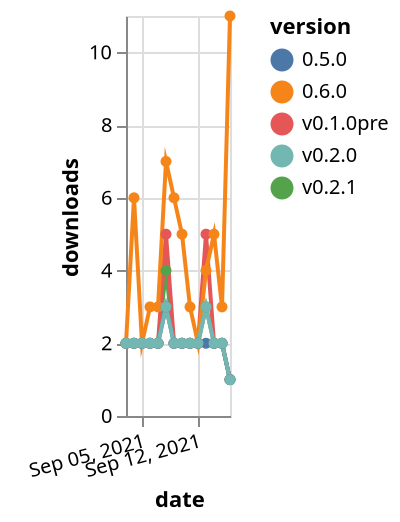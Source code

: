 {"$schema": "https://vega.github.io/schema/vega-lite/v5.json", "description": "A simple bar chart with embedded data.", "data": {"values": [{"date": "2021-09-03", "total": 7724, "delta": 2, "version": "v0.2.1"}, {"date": "2021-09-04", "total": 7726, "delta": 2, "version": "v0.2.1"}, {"date": "2021-09-05", "total": 7728, "delta": 2, "version": "v0.2.1"}, {"date": "2021-09-06", "total": 7730, "delta": 2, "version": "v0.2.1"}, {"date": "2021-09-07", "total": 7732, "delta": 2, "version": "v0.2.1"}, {"date": "2021-09-08", "total": 7736, "delta": 4, "version": "v0.2.1"}, {"date": "2021-09-09", "total": 7738, "delta": 2, "version": "v0.2.1"}, {"date": "2021-09-10", "total": 7740, "delta": 2, "version": "v0.2.1"}, {"date": "2021-09-11", "total": 7742, "delta": 2, "version": "v0.2.1"}, {"date": "2021-09-12", "total": 7744, "delta": 2, "version": "v0.2.1"}, {"date": "2021-09-13", "total": 7747, "delta": 3, "version": "v0.2.1"}, {"date": "2021-09-14", "total": 7749, "delta": 2, "version": "v0.2.1"}, {"date": "2021-09-15", "total": 7751, "delta": 2, "version": "v0.2.1"}, {"date": "2021-09-16", "total": 7752, "delta": 1, "version": "v0.2.1"}, {"date": "2021-09-03", "total": 3342, "delta": 2, "version": "v0.1.0pre"}, {"date": "2021-09-04", "total": 3344, "delta": 2, "version": "v0.1.0pre"}, {"date": "2021-09-05", "total": 3346, "delta": 2, "version": "v0.1.0pre"}, {"date": "2021-09-06", "total": 3348, "delta": 2, "version": "v0.1.0pre"}, {"date": "2021-09-07", "total": 3350, "delta": 2, "version": "v0.1.0pre"}, {"date": "2021-09-08", "total": 3355, "delta": 5, "version": "v0.1.0pre"}, {"date": "2021-09-09", "total": 3357, "delta": 2, "version": "v0.1.0pre"}, {"date": "2021-09-10", "total": 3359, "delta": 2, "version": "v0.1.0pre"}, {"date": "2021-09-11", "total": 3361, "delta": 2, "version": "v0.1.0pre"}, {"date": "2021-09-12", "total": 3363, "delta": 2, "version": "v0.1.0pre"}, {"date": "2021-09-13", "total": 3368, "delta": 5, "version": "v0.1.0pre"}, {"date": "2021-09-14", "total": 3370, "delta": 2, "version": "v0.1.0pre"}, {"date": "2021-09-15", "total": 3372, "delta": 2, "version": "v0.1.0pre"}, {"date": "2021-09-16", "total": 3373, "delta": 1, "version": "v0.1.0pre"}, {"date": "2021-09-03", "total": 4891, "delta": 2, "version": "0.6.0"}, {"date": "2021-09-04", "total": 4897, "delta": 6, "version": "0.6.0"}, {"date": "2021-09-05", "total": 4899, "delta": 2, "version": "0.6.0"}, {"date": "2021-09-06", "total": 4902, "delta": 3, "version": "0.6.0"}, {"date": "2021-09-07", "total": 4905, "delta": 3, "version": "0.6.0"}, {"date": "2021-09-08", "total": 4912, "delta": 7, "version": "0.6.0"}, {"date": "2021-09-09", "total": 4918, "delta": 6, "version": "0.6.0"}, {"date": "2021-09-10", "total": 4923, "delta": 5, "version": "0.6.0"}, {"date": "2021-09-11", "total": 4926, "delta": 3, "version": "0.6.0"}, {"date": "2021-09-12", "total": 4928, "delta": 2, "version": "0.6.0"}, {"date": "2021-09-13", "total": 4932, "delta": 4, "version": "0.6.0"}, {"date": "2021-09-14", "total": 4937, "delta": 5, "version": "0.6.0"}, {"date": "2021-09-15", "total": 4940, "delta": 3, "version": "0.6.0"}, {"date": "2021-09-16", "total": 4951, "delta": 11, "version": "0.6.0"}, {"date": "2021-09-03", "total": 2624, "delta": 2, "version": "0.5.0"}, {"date": "2021-09-04", "total": 2626, "delta": 2, "version": "0.5.0"}, {"date": "2021-09-05", "total": 2628, "delta": 2, "version": "0.5.0"}, {"date": "2021-09-06", "total": 2630, "delta": 2, "version": "0.5.0"}, {"date": "2021-09-07", "total": 2632, "delta": 2, "version": "0.5.0"}, {"date": "2021-09-08", "total": 2635, "delta": 3, "version": "0.5.0"}, {"date": "2021-09-09", "total": 2637, "delta": 2, "version": "0.5.0"}, {"date": "2021-09-10", "total": 2639, "delta": 2, "version": "0.5.0"}, {"date": "2021-09-11", "total": 2641, "delta": 2, "version": "0.5.0"}, {"date": "2021-09-12", "total": 2643, "delta": 2, "version": "0.5.0"}, {"date": "2021-09-13", "total": 2645, "delta": 2, "version": "0.5.0"}, {"date": "2021-09-14", "total": 2647, "delta": 2, "version": "0.5.0"}, {"date": "2021-09-15", "total": 2649, "delta": 2, "version": "0.5.0"}, {"date": "2021-09-16", "total": 2650, "delta": 1, "version": "0.5.0"}, {"date": "2021-09-03", "total": 2721, "delta": 2, "version": "v0.2.0"}, {"date": "2021-09-04", "total": 2723, "delta": 2, "version": "v0.2.0"}, {"date": "2021-09-05", "total": 2725, "delta": 2, "version": "v0.2.0"}, {"date": "2021-09-06", "total": 2727, "delta": 2, "version": "v0.2.0"}, {"date": "2021-09-07", "total": 2729, "delta": 2, "version": "v0.2.0"}, {"date": "2021-09-08", "total": 2732, "delta": 3, "version": "v0.2.0"}, {"date": "2021-09-09", "total": 2734, "delta": 2, "version": "v0.2.0"}, {"date": "2021-09-10", "total": 2736, "delta": 2, "version": "v0.2.0"}, {"date": "2021-09-11", "total": 2738, "delta": 2, "version": "v0.2.0"}, {"date": "2021-09-12", "total": 2740, "delta": 2, "version": "v0.2.0"}, {"date": "2021-09-13", "total": 2743, "delta": 3, "version": "v0.2.0"}, {"date": "2021-09-14", "total": 2745, "delta": 2, "version": "v0.2.0"}, {"date": "2021-09-15", "total": 2747, "delta": 2, "version": "v0.2.0"}, {"date": "2021-09-16", "total": 2748, "delta": 1, "version": "v0.2.0"}]}, "width": "container", "mark": {"type": "line", "point": {"filled": true}}, "encoding": {"x": {"field": "date", "type": "temporal", "timeUnit": "yearmonthdate", "title": "date", "axis": {"labelAngle": -15}}, "y": {"field": "delta", "type": "quantitative", "title": "downloads"}, "color": {"field": "version", "type": "nominal"}, "tooltip": {"field": "delta"}}}